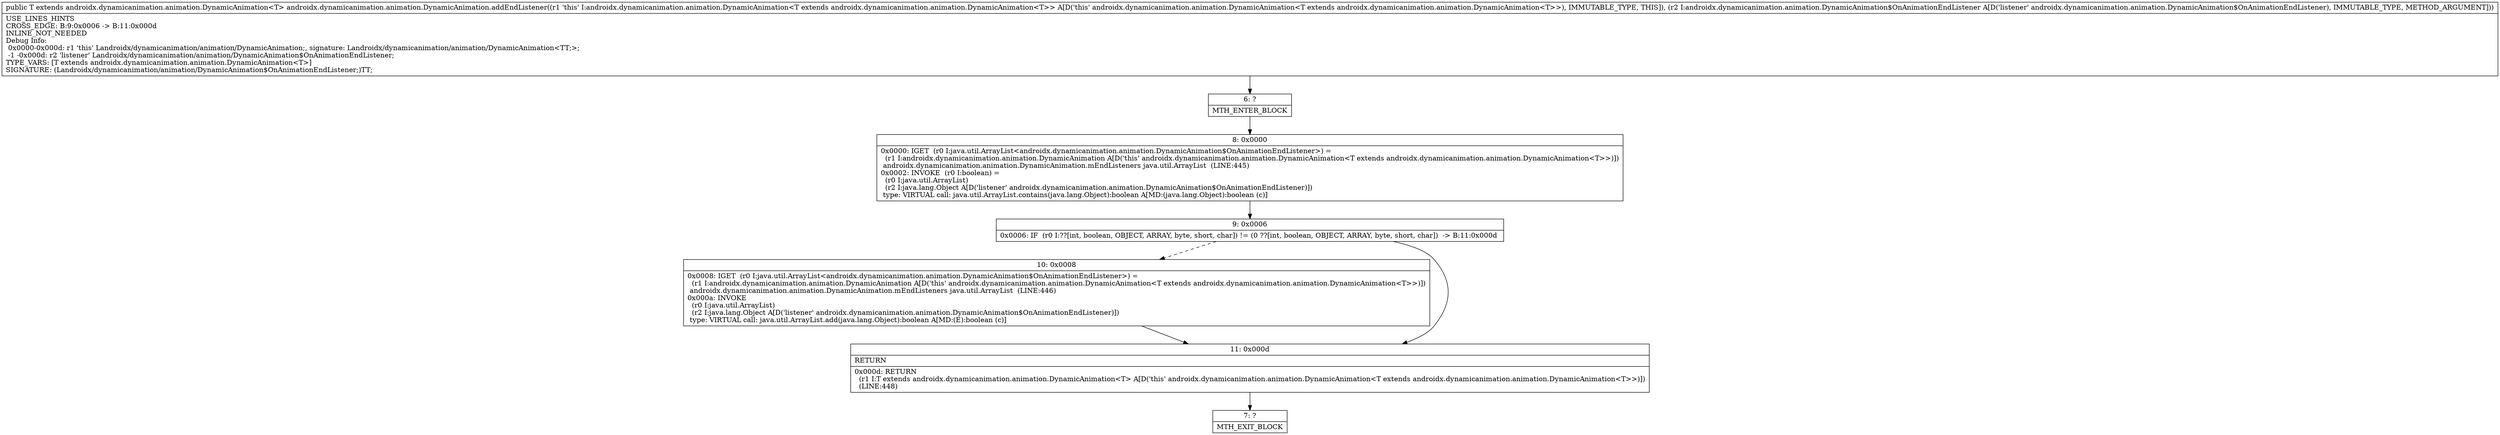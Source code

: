 digraph "CFG forandroidx.dynamicanimation.animation.DynamicAnimation.addEndListener(Landroidx\/dynamicanimation\/animation\/DynamicAnimation$OnAnimationEndListener;)Landroidx\/dynamicanimation\/animation\/DynamicAnimation;" {
Node_6 [shape=record,label="{6\:\ ?|MTH_ENTER_BLOCK\l}"];
Node_8 [shape=record,label="{8\:\ 0x0000|0x0000: IGET  (r0 I:java.util.ArrayList\<androidx.dynamicanimation.animation.DynamicAnimation$OnAnimationEndListener\>) = \l  (r1 I:androidx.dynamicanimation.animation.DynamicAnimation A[D('this' androidx.dynamicanimation.animation.DynamicAnimation\<T extends androidx.dynamicanimation.animation.DynamicAnimation\<T\>\>)])\l androidx.dynamicanimation.animation.DynamicAnimation.mEndListeners java.util.ArrayList  (LINE:445)\l0x0002: INVOKE  (r0 I:boolean) = \l  (r0 I:java.util.ArrayList)\l  (r2 I:java.lang.Object A[D('listener' androidx.dynamicanimation.animation.DynamicAnimation$OnAnimationEndListener)])\l type: VIRTUAL call: java.util.ArrayList.contains(java.lang.Object):boolean A[MD:(java.lang.Object):boolean (c)]\l}"];
Node_9 [shape=record,label="{9\:\ 0x0006|0x0006: IF  (r0 I:??[int, boolean, OBJECT, ARRAY, byte, short, char]) != (0 ??[int, boolean, OBJECT, ARRAY, byte, short, char])  \-\> B:11:0x000d \l}"];
Node_10 [shape=record,label="{10\:\ 0x0008|0x0008: IGET  (r0 I:java.util.ArrayList\<androidx.dynamicanimation.animation.DynamicAnimation$OnAnimationEndListener\>) = \l  (r1 I:androidx.dynamicanimation.animation.DynamicAnimation A[D('this' androidx.dynamicanimation.animation.DynamicAnimation\<T extends androidx.dynamicanimation.animation.DynamicAnimation\<T\>\>)])\l androidx.dynamicanimation.animation.DynamicAnimation.mEndListeners java.util.ArrayList  (LINE:446)\l0x000a: INVOKE  \l  (r0 I:java.util.ArrayList)\l  (r2 I:java.lang.Object A[D('listener' androidx.dynamicanimation.animation.DynamicAnimation$OnAnimationEndListener)])\l type: VIRTUAL call: java.util.ArrayList.add(java.lang.Object):boolean A[MD:(E):boolean (c)]\l}"];
Node_11 [shape=record,label="{11\:\ 0x000d|RETURN\l|0x000d: RETURN  \l  (r1 I:T extends androidx.dynamicanimation.animation.DynamicAnimation\<T\> A[D('this' androidx.dynamicanimation.animation.DynamicAnimation\<T extends androidx.dynamicanimation.animation.DynamicAnimation\<T\>\>)])\l  (LINE:448)\l}"];
Node_7 [shape=record,label="{7\:\ ?|MTH_EXIT_BLOCK\l}"];
MethodNode[shape=record,label="{public T extends androidx.dynamicanimation.animation.DynamicAnimation\<T\> androidx.dynamicanimation.animation.DynamicAnimation.addEndListener((r1 'this' I:androidx.dynamicanimation.animation.DynamicAnimation\<T extends androidx.dynamicanimation.animation.DynamicAnimation\<T\>\> A[D('this' androidx.dynamicanimation.animation.DynamicAnimation\<T extends androidx.dynamicanimation.animation.DynamicAnimation\<T\>\>), IMMUTABLE_TYPE, THIS]), (r2 I:androidx.dynamicanimation.animation.DynamicAnimation$OnAnimationEndListener A[D('listener' androidx.dynamicanimation.animation.DynamicAnimation$OnAnimationEndListener), IMMUTABLE_TYPE, METHOD_ARGUMENT]))  | USE_LINES_HINTS\lCROSS_EDGE: B:9:0x0006 \-\> B:11:0x000d\lINLINE_NOT_NEEDED\lDebug Info:\l  0x0000\-0x000d: r1 'this' Landroidx\/dynamicanimation\/animation\/DynamicAnimation;, signature: Landroidx\/dynamicanimation\/animation\/DynamicAnimation\<TT;\>;\l  \-1 \-0x000d: r2 'listener' Landroidx\/dynamicanimation\/animation\/DynamicAnimation$OnAnimationEndListener;\lTYPE_VARS: [T extends androidx.dynamicanimation.animation.DynamicAnimation\<T\>]\lSIGNATURE: (Landroidx\/dynamicanimation\/animation\/DynamicAnimation$OnAnimationEndListener;)TT;\l}"];
MethodNode -> Node_6;Node_6 -> Node_8;
Node_8 -> Node_9;
Node_9 -> Node_10[style=dashed];
Node_9 -> Node_11;
Node_10 -> Node_11;
Node_11 -> Node_7;
}


